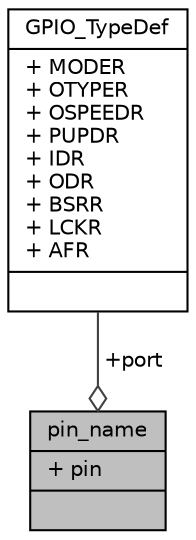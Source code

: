 digraph "pin_name"
{
  edge [fontname="Helvetica",fontsize="10",labelfontname="Helvetica",labelfontsize="10"];
  node [fontname="Helvetica",fontsize="10",shape=record];
  Node1 [label="{pin_name\n|+ pin\l|}",height=0.2,width=0.4,color="black", fillcolor="grey75", style="filled", fontcolor="black"];
  Node2 -> Node1 [color="grey25",fontsize="10",style="solid",label=" +port" ,arrowhead="odiamond",fontname="Helvetica"];
  Node2 [label="{GPIO_TypeDef\n|+ MODER\l+ OTYPER\l+ OSPEEDR\l+ PUPDR\l+ IDR\l+ ODR\l+ BSRR\l+ LCKR\l+ AFR\l|}",height=0.2,width=0.4,color="black", fillcolor="white", style="filled",URL="$struct_g_p_i_o___type_def.html",tooltip="General Purpose I/O. "];
}
